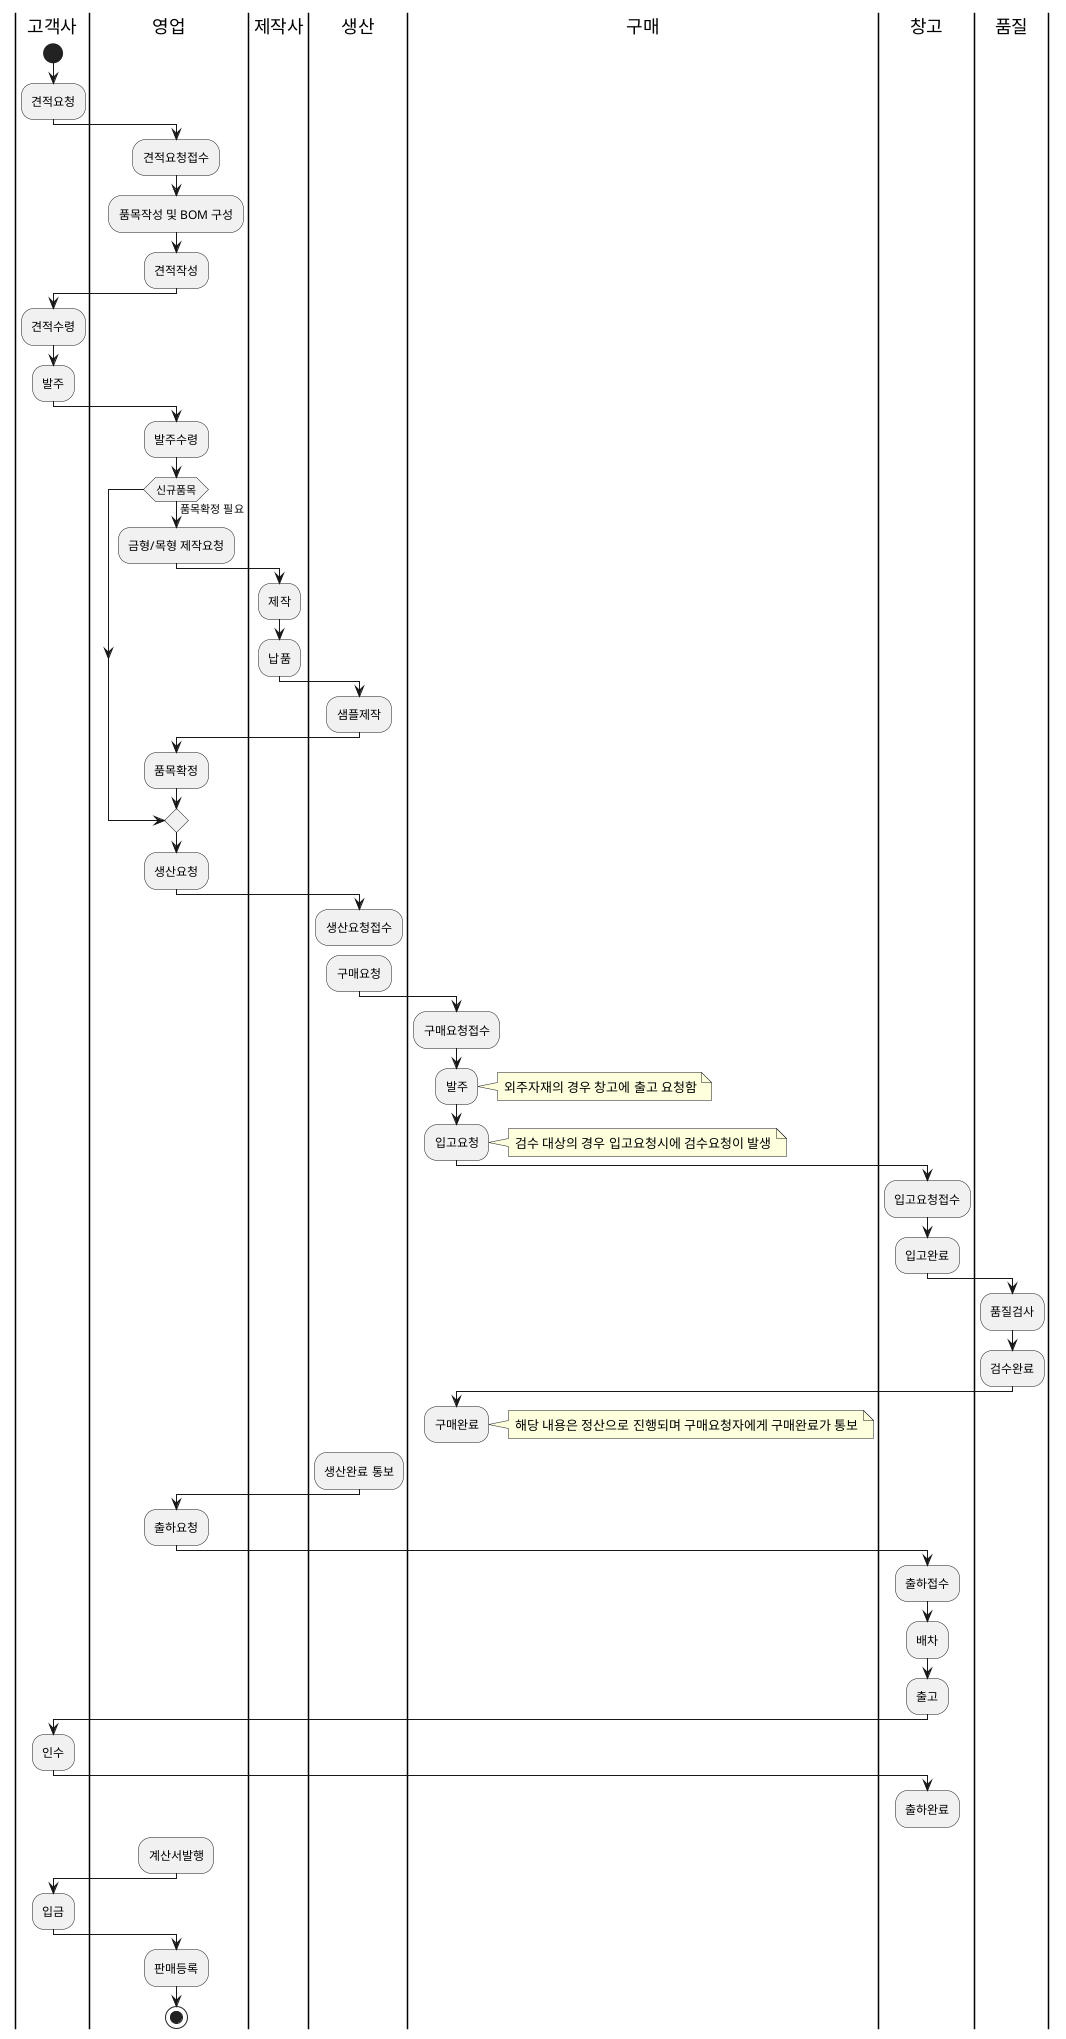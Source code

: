 @startuml
|고객사|
start
:견적요청;
|영업|
:견적요청접수;
:품목작성 및 BOM 구성;
:견적작성;
|고객사|
:견적수령;
:발주;
|영업|
:발주수령;
if (신규품목) then (품목확정 필요)
  :금형/목형 제작요청;
  |제작사|
  :제작;
  :납품;
  |생산|
  :샘플제작;
  |영업|
  :품목확정;
endif
:생산요청;
|생산|
:생산요청접수;
detach
|생산|
:구매요청;
|구매|
:구매요청접수;
:발주;
note right
  외주자재의 경우 창고에 출고 요청함
end note
|구매|
:입고요청;
note right
  검수 대상의 경우 입고요청시에 검수요청이 발생
end note
|창고|
:입고요청접수;
|창고|
:입고완료;
|품질|
:품질검사;
:검수완료;
|구매|
:구매완료;
note right
  해당 내용은 정산으로 진행되며 구매요청자에게 구매완료가 통보
end note
detach
|생산|
:생산완료 통보;
|영업|
:출하요청;
|창고|
:출하접수;
:배차;
:출고;
|고객사|
:인수;
|창고|
:출하완료;
detach
|영업|
:계산서발행;
|고객사|
:입금;
|영업|
:판매등록;
stop


@enduml
